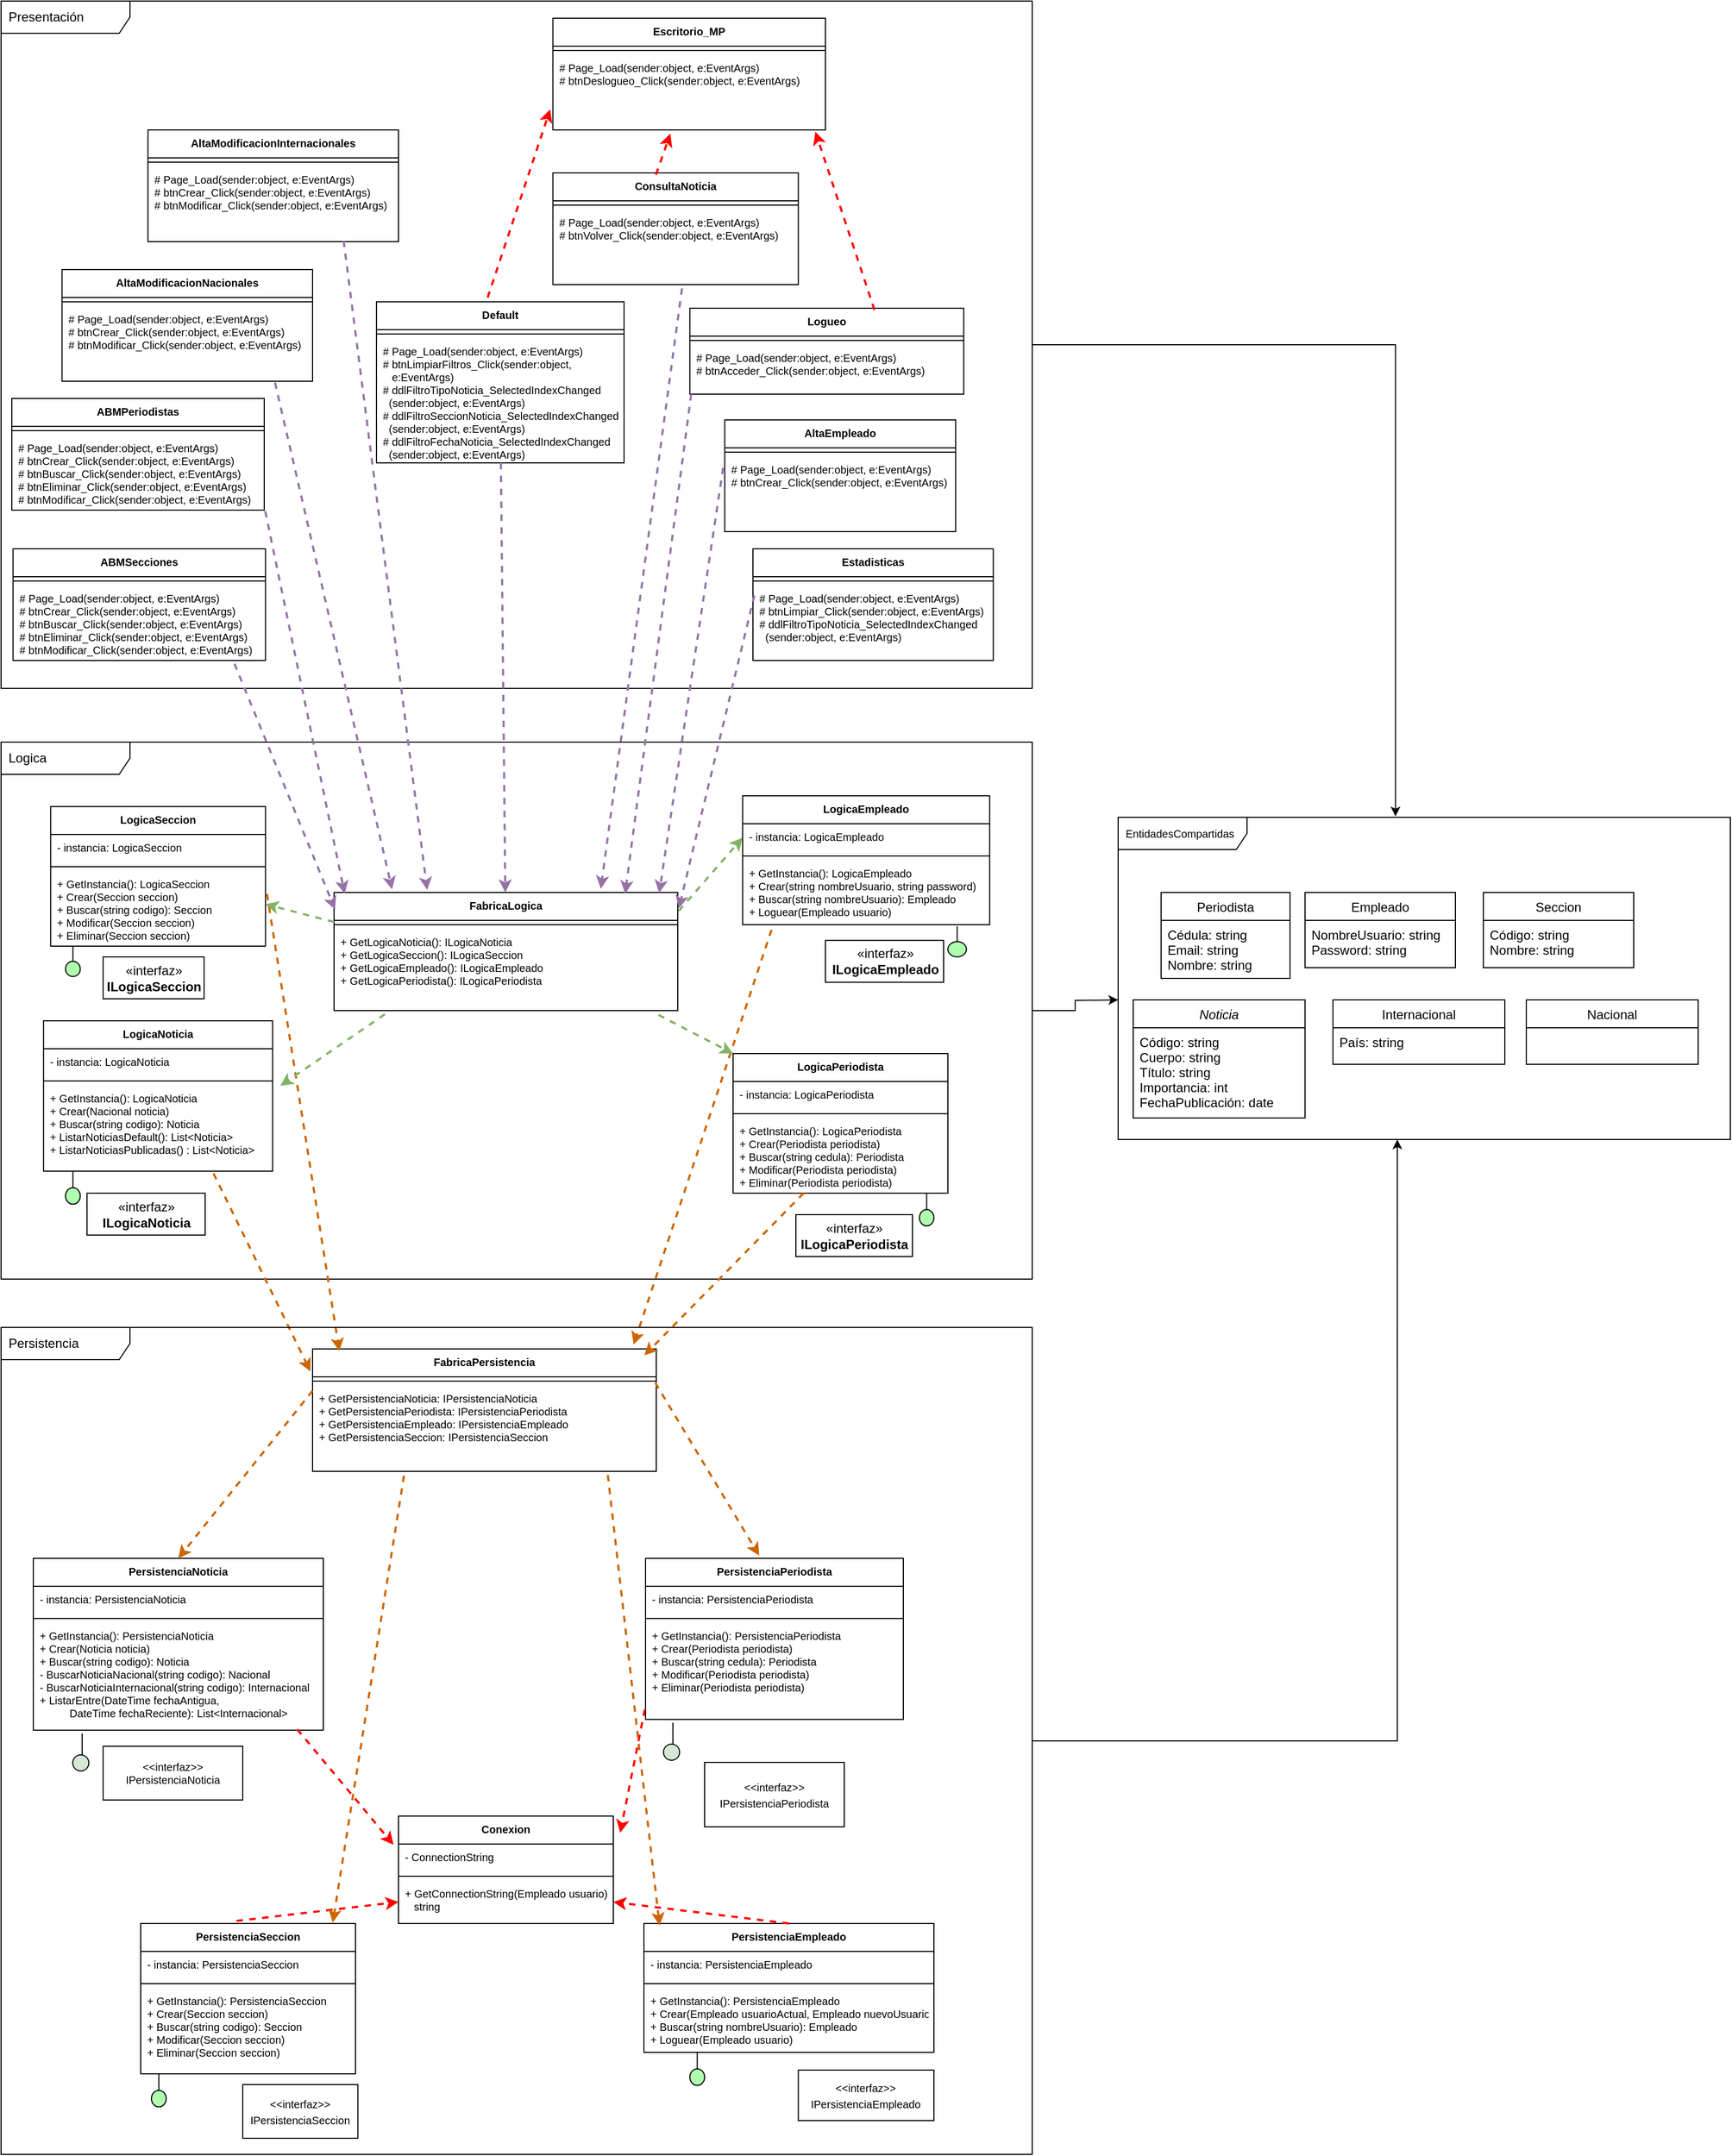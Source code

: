 <mxfile version="14.5.1" type="device"><diagram id="K7mI_TUs361GPIukrz35" name="Page-1"><mxGraphModel dx="1919" dy="494" grid="1" gridSize="10" guides="1" tooltips="1" connect="1" arrows="1" fold="1" page="1" pageScale="1" pageWidth="827" pageHeight="1169" math="0" shadow="0"><root><mxCell id="0"/><mxCell id="1" parent="0"/><mxCell id="w0L_u69POQapuWJBqFL--3" style="edgeStyle=orthogonalEdgeStyle;rounded=0;orthogonalLoop=1;jettySize=auto;html=1;" parent="1" source="kTlZUE1wzJkDcVxwrDvp-3" edge="1"><mxGeometry relative="1" as="geometry"><mxPoint x="900" y="1090" as="targetPoint"/></mxGeometry></mxCell><mxCell id="kTlZUE1wzJkDcVxwrDvp-3" value="Logica" style="shape=umlFrame;whiteSpace=wrap;html=1;width=120;height=30;boundedLbl=1;verticalAlign=middle;align=left;spacingLeft=5;" parent="1" vertex="1"><mxGeometry x="-140" y="850" width="960" height="500" as="geometry"/></mxCell><mxCell id="w0L_u69POQapuWJBqFL--2" style="edgeStyle=orthogonalEdgeStyle;rounded=0;orthogonalLoop=1;jettySize=auto;html=1;entryX=0.456;entryY=1;entryDx=0;entryDy=0;entryPerimeter=0;" parent="1" source="K3omk88e8u_xkcoAHGjP-65" target="XmUjcPNr-DNiVsRbJHp--30" edge="1"><mxGeometry relative="1" as="geometry"/></mxCell><mxCell id="oXPMwSCTQnQC8WfsO99D-115" value="" style="group;rotation=90;fontSize=10;" parent="1" vertex="1" connectable="0"><mxGeometry x="-80" y="1780" width="35" height="20" as="geometry"/></mxCell><mxCell id="oXPMwSCTQnQC8WfsO99D-116" value="" style="ellipse;whiteSpace=wrap;html=1;aspect=fixed;fillColor=#D5E8D4;rotation=90;fontSize=10;" parent="oXPMwSCTQnQC8WfsO99D-115" vertex="1"><mxGeometry x="6.708" y="13" width="15" height="15" as="geometry"/></mxCell><mxCell id="oXPMwSCTQnQC8WfsO99D-117" value="" style="endArrow=none;html=1;fontSize=10;" parent="oXPMwSCTQnQC8WfsO99D-115" edge="1"><mxGeometry width="50" height="50" relative="1" as="geometry"><mxPoint x="15.458" y="-7" as="sourcePoint"/><mxPoint x="15.458" y="13" as="targetPoint"/></mxGeometry></mxCell><mxCell id="XmUjcPNr-DNiVsRbJHp--66" value="Conexion" style="swimlane;fontStyle=1;align=center;verticalAlign=top;childLayout=stackLayout;horizontal=1;startSize=26;horizontalStack=0;resizeParent=1;resizeParentMax=0;resizeLast=0;collapsible=1;marginBottom=0;fontSize=10;" parent="1" vertex="1"><mxGeometry x="230" y="1850" width="200" height="100" as="geometry"/></mxCell><mxCell id="XmUjcPNr-DNiVsRbJHp--67" value="- ConnectionString" style="text;strokeColor=none;fillColor=none;align=left;verticalAlign=top;spacingLeft=4;spacingRight=4;overflow=hidden;rotatable=0;points=[[0,0.5],[1,0.5]];portConstraint=eastwest;fontSize=10;" parent="XmUjcPNr-DNiVsRbJHp--66" vertex="1"><mxGeometry y="26" width="200" height="26" as="geometry"/></mxCell><mxCell id="XmUjcPNr-DNiVsRbJHp--68" value="" style="line;strokeWidth=1;fillColor=none;align=left;verticalAlign=middle;spacingTop=-1;spacingLeft=3;spacingRight=3;rotatable=0;labelPosition=right;points=[];portConstraint=eastwest;fontSize=10;" parent="XmUjcPNr-DNiVsRbJHp--66" vertex="1"><mxGeometry y="52" width="200" height="8" as="geometry"/></mxCell><mxCell id="XmUjcPNr-DNiVsRbJHp--69" value="+ GetConnectionString(Empleado usuario):&#10;   string" style="text;strokeColor=none;fillColor=none;align=left;verticalAlign=top;spacingLeft=4;spacingRight=4;overflow=hidden;rotatable=0;points=[[0,0.5],[1,0.5]];portConstraint=eastwest;fontSize=10;" parent="XmUjcPNr-DNiVsRbJHp--66" vertex="1"><mxGeometry y="60" width="200" height="40" as="geometry"/></mxCell><mxCell id="oXPMwSCTQnQC8WfsO99D-99" value="FabricaPersistencia" style="swimlane;fontStyle=1;align=center;verticalAlign=top;childLayout=stackLayout;horizontal=1;startSize=26;horizontalStack=0;resizeParent=1;resizeParentMax=0;resizeLast=0;collapsible=1;marginBottom=0;fontSize=10;" parent="1" vertex="1"><mxGeometry x="150" y="1415" width="320" height="114" as="geometry"/></mxCell><mxCell id="oXPMwSCTQnQC8WfsO99D-101" value="" style="line;strokeWidth=1;fillColor=none;align=left;verticalAlign=middle;spacingTop=-1;spacingLeft=3;spacingRight=3;rotatable=0;labelPosition=right;points=[];portConstraint=eastwest;fontSize=10;" parent="oXPMwSCTQnQC8WfsO99D-99" vertex="1"><mxGeometry y="26" width="320" height="8" as="geometry"/></mxCell><mxCell id="oXPMwSCTQnQC8WfsO99D-102" value="+ GetPersistenciaNoticia: IPersistenciaNoticia&#10;+ GetPersistenciaPeriodista: IPersistenciaPeriodista&#10;+ GetPersistenciaEmpleado: IPersistenciaEmpleado&#10;+ GetPersistenciaSeccion: IPersistenciaSeccion" style="text;strokeColor=none;fillColor=none;align=left;verticalAlign=top;spacingLeft=4;spacingRight=4;overflow=hidden;rotatable=0;points=[[0,0.5],[1,0.5]];portConstraint=eastwest;fontStyle=0;fontSize=10;" parent="oXPMwSCTQnQC8WfsO99D-99" vertex="1"><mxGeometry y="34" width="320" height="80" as="geometry"/></mxCell><mxCell id="oXPMwSCTQnQC8WfsO99D-107" value="&lt;font style=&quot;font-size: 10px&quot;&gt;&amp;lt;&amp;lt;interfaz&amp;gt;&amp;gt;&lt;br style=&quot;font-size: 10px&quot;&gt;IPersistenciaNoticia&lt;/font&gt;" style="rounded=0;whiteSpace=wrap;html=1;fontSize=10;" parent="1" vertex="1"><mxGeometry x="-45" y="1785" width="130" height="50" as="geometry"/></mxCell><mxCell id="oXPMwSCTQnQC8WfsO99D-103" value="PersistenciaNoticia" style="swimlane;fontStyle=1;align=center;verticalAlign=top;childLayout=stackLayout;horizontal=1;startSize=26;horizontalStack=0;resizeParent=1;resizeParentMax=0;resizeLast=0;collapsible=1;marginBottom=0;fillColor=#FFFFFF;fontSize=10;" parent="1" vertex="1"><mxGeometry x="-110" y="1610" width="270" height="160" as="geometry"/></mxCell><mxCell id="oXPMwSCTQnQC8WfsO99D-104" value="- instancia: PersistenciaNoticia" style="text;strokeColor=none;fillColor=none;align=left;verticalAlign=top;spacingLeft=4;spacingRight=4;overflow=hidden;rotatable=0;points=[[0,0.5],[1,0.5]];portConstraint=eastwest;fontSize=10;" parent="oXPMwSCTQnQC8WfsO99D-103" vertex="1"><mxGeometry y="26" width="270" height="26" as="geometry"/></mxCell><mxCell id="oXPMwSCTQnQC8WfsO99D-105" value="" style="line;strokeWidth=1;fillColor=none;align=left;verticalAlign=middle;spacingTop=-1;spacingLeft=3;spacingRight=3;rotatable=0;labelPosition=right;points=[];portConstraint=eastwest;fontSize=10;" parent="oXPMwSCTQnQC8WfsO99D-103" vertex="1"><mxGeometry y="52" width="270" height="8" as="geometry"/></mxCell><mxCell id="oXPMwSCTQnQC8WfsO99D-106" value="+ GetInstancia(): PersistenciaNoticia&#10;+ Crear(Noticia noticia)&#10;+ Buscar(string codigo): Noticia&#10;- BuscarNoticiaNacional(string codigo): Nacional&#10;- BuscarNoticiaInternacional(string codigo): Internacional&#10;+ ListarEntre(DateTime fechaAntigua,&#10;          DateTime fechaReciente): List&lt;Internacional&gt;" style="text;strokeColor=none;fillColor=none;align=left;verticalAlign=top;spacingLeft=4;spacingRight=4;overflow=hidden;rotatable=0;points=[[0,0.5],[1,0.5]];portConstraint=eastwest;fontSize=10;" parent="oXPMwSCTQnQC8WfsO99D-103" vertex="1"><mxGeometry y="60" width="270" height="100" as="geometry"/></mxCell><mxCell id="oXPMwSCTQnQC8WfsO99D-153" value="PersistenciaSeccion" style="swimlane;fontStyle=1;align=center;verticalAlign=top;childLayout=stackLayout;horizontal=1;startSize=26;horizontalStack=0;resizeParent=1;resizeParentMax=0;resizeLast=0;collapsible=1;marginBottom=0;fontSize=10;" parent="1" vertex="1"><mxGeometry x="-10" y="1950" width="200" height="140" as="geometry"/></mxCell><mxCell id="oXPMwSCTQnQC8WfsO99D-154" value="- instancia: PersistenciaSeccion" style="text;strokeColor=none;fillColor=none;align=left;verticalAlign=top;spacingLeft=4;spacingRight=4;overflow=hidden;rotatable=0;points=[[0,0.5],[1,0.5]];portConstraint=eastwest;fontSize=10;" parent="oXPMwSCTQnQC8WfsO99D-153" vertex="1"><mxGeometry y="26" width="200" height="26" as="geometry"/></mxCell><mxCell id="oXPMwSCTQnQC8WfsO99D-155" value="" style="line;strokeWidth=1;fillColor=none;align=left;verticalAlign=middle;spacingTop=-1;spacingLeft=3;spacingRight=3;rotatable=0;labelPosition=right;points=[];portConstraint=eastwest;fontSize=10;" parent="oXPMwSCTQnQC8WfsO99D-153" vertex="1"><mxGeometry y="52" width="200" height="8" as="geometry"/></mxCell><mxCell id="oXPMwSCTQnQC8WfsO99D-156" value="+ GetInstancia(): PersistenciaSeccion&#10;+ Crear(Seccion seccion)&#10;+ Buscar(string codigo): Seccion&#10;+ Modificar(Seccion seccion)&#10;+ Eliminar(Seccion seccion)" style="text;strokeColor=none;fillColor=none;align=left;verticalAlign=top;spacingLeft=4;spacingRight=4;overflow=hidden;rotatable=0;points=[[0,0.5],[1,0.5]];portConstraint=eastwest;fontSize=10;" parent="oXPMwSCTQnQC8WfsO99D-153" vertex="1"><mxGeometry y="60" width="200" height="80" as="geometry"/></mxCell><mxCell id="oXPMwSCTQnQC8WfsO99D-157" value="&lt;font style=&quot;font-size: 10px&quot;&gt;&amp;lt;&amp;lt;interfaz&amp;gt;&amp;gt;&lt;br&gt;IPersistenciaSeccion&lt;/font&gt;" style="rounded=0;whiteSpace=wrap;html=1;" parent="1" vertex="1"><mxGeometry x="85" y="2100" width="107.19" height="50" as="geometry"/></mxCell><mxCell id="oXPMwSCTQnQC8WfsO99D-59" value="PersistenciaPeriodista" style="swimlane;fontStyle=1;align=center;verticalAlign=top;childLayout=stackLayout;horizontal=1;startSize=26;horizontalStack=0;resizeParent=1;resizeParentMax=0;resizeLast=0;collapsible=1;marginBottom=0;fontSize=10;" parent="1" vertex="1"><mxGeometry x="460" y="1610" width="240" height="150" as="geometry"/></mxCell><mxCell id="oXPMwSCTQnQC8WfsO99D-60" value="- instancia: PersistenciaPeriodista" style="text;strokeColor=none;fillColor=none;align=left;verticalAlign=top;spacingLeft=4;spacingRight=4;overflow=hidden;rotatable=0;points=[[0,0.5],[1,0.5]];portConstraint=eastwest;fontSize=10;" parent="oXPMwSCTQnQC8WfsO99D-59" vertex="1"><mxGeometry y="26" width="240" height="26" as="geometry"/></mxCell><mxCell id="oXPMwSCTQnQC8WfsO99D-61" value="" style="line;strokeWidth=1;fillColor=none;align=left;verticalAlign=middle;spacingTop=-1;spacingLeft=3;spacingRight=3;rotatable=0;labelPosition=right;points=[];portConstraint=eastwest;fontSize=10;" parent="oXPMwSCTQnQC8WfsO99D-59" vertex="1"><mxGeometry y="52" width="240" height="8" as="geometry"/></mxCell><mxCell id="oXPMwSCTQnQC8WfsO99D-62" value="+ GetInstancia(): PersistenciaPeriodista&#10;+ Crear(Periodista periodista)&#10;+ Buscar(string cedula): Periodista&#10;+ Modificar(Periodista periodista)&#10;+ Eliminar(Periodista periodista)" style="text;strokeColor=none;fillColor=none;align=left;verticalAlign=top;spacingLeft=4;spacingRight=4;overflow=hidden;rotatable=0;points=[[0,0.5],[1,0.5]];portConstraint=eastwest;fontSize=10;" parent="oXPMwSCTQnQC8WfsO99D-59" vertex="1"><mxGeometry y="60" width="240" height="90" as="geometry"/></mxCell><mxCell id="oXPMwSCTQnQC8WfsO99D-122" value="&lt;font style=&quot;font-size: 10px&quot;&gt;&amp;lt;&amp;lt;interfaz&amp;gt;&amp;gt;&lt;br&gt;IPersistenciaPeriodista&lt;/font&gt;" style="rounded=0;whiteSpace=wrap;html=1;" parent="1" vertex="1"><mxGeometry x="515" y="1800" width="130" height="60" as="geometry"/></mxCell><mxCell id="oXPMwSCTQnQC8WfsO99D-144" value="PersistenciaEmpleado" style="swimlane;fontStyle=1;align=center;verticalAlign=top;childLayout=stackLayout;horizontal=1;startSize=26;horizontalStack=0;resizeParent=1;resizeParentMax=0;resizeLast=0;collapsible=1;marginBottom=0;fontSize=10;" parent="1" vertex="1"><mxGeometry x="458.5" y="1950" width="270" height="120" as="geometry"/></mxCell><mxCell id="oXPMwSCTQnQC8WfsO99D-145" value="- instancia: PersistenciaEmpleado" style="text;strokeColor=none;fillColor=none;align=left;verticalAlign=top;spacingLeft=4;spacingRight=4;overflow=hidden;rotatable=0;points=[[0,0.5],[1,0.5]];portConstraint=eastwest;fontSize=10;" parent="oXPMwSCTQnQC8WfsO99D-144" vertex="1"><mxGeometry y="26" width="270" height="26" as="geometry"/></mxCell><mxCell id="oXPMwSCTQnQC8WfsO99D-146" value="" style="line;strokeWidth=1;fillColor=none;align=left;verticalAlign=middle;spacingTop=-1;spacingLeft=3;spacingRight=3;rotatable=0;labelPosition=right;points=[];portConstraint=eastwest;fontSize=10;" parent="oXPMwSCTQnQC8WfsO99D-144" vertex="1"><mxGeometry y="52" width="270" height="8" as="geometry"/></mxCell><mxCell id="oXPMwSCTQnQC8WfsO99D-147" value="+ GetInstancia(): PersistenciaEmpleado&#10;+ Crear(Empleado usuarioActual, Empleado nuevoUsuario)&#10;+ Buscar(string nombreUsuario): Empleado&#10;+ Loguear(Empleado usuario)" style="text;strokeColor=none;fillColor=none;align=left;verticalAlign=top;spacingLeft=4;spacingRight=4;overflow=hidden;rotatable=0;points=[[0,0.5],[1,0.5]];portConstraint=eastwest;fontSize=10;" parent="oXPMwSCTQnQC8WfsO99D-144" vertex="1"><mxGeometry y="60" width="270" height="60" as="geometry"/></mxCell><mxCell id="oXPMwSCTQnQC8WfsO99D-148" value="&lt;font style=&quot;font-size: 10px&quot;&gt;&amp;lt;&amp;lt;interfaz&amp;gt;&amp;gt;&lt;br&gt;IPersistenciaEmpleado&lt;/font&gt;" style="rounded=0;whiteSpace=wrap;html=1;" parent="1" vertex="1"><mxGeometry x="602.25" y="2086.5" width="126.25" height="47" as="geometry"/></mxCell><mxCell id="K3omk88e8u_xkcoAHGjP-39" value="" style="group;rotation=90;fontSize=10;" parent="1" vertex="1" connectable="0"><mxGeometry x="470" y="1770" width="35" height="20" as="geometry"/></mxCell><mxCell id="K3omk88e8u_xkcoAHGjP-40" value="" style="ellipse;whiteSpace=wrap;html=1;aspect=fixed;fillColor=#D5E8D4;rotation=90;fontSize=10;" parent="K3omk88e8u_xkcoAHGjP-39" vertex="1"><mxGeometry x="6.708" y="13" width="15" height="15" as="geometry"/></mxCell><mxCell id="K3omk88e8u_xkcoAHGjP-41" value="" style="endArrow=none;html=1;fontSize=10;" parent="K3omk88e8u_xkcoAHGjP-39" edge="1"><mxGeometry width="50" height="50" relative="1" as="geometry"><mxPoint x="15.458" y="-7" as="sourcePoint"/><mxPoint x="15.458" y="13" as="targetPoint"/></mxGeometry></mxCell><mxCell id="K3omk88e8u_xkcoAHGjP-55" style="rounded=0;orthogonalLoop=1;jettySize=auto;html=1;jumpStyle=none;dashed=1;strokeColor=#FF0000;strokeWidth=2;entryX=1;entryY=0.5;entryDx=0;entryDy=0;exitX=0.5;exitY=0;exitDx=0;exitDy=0;" parent="1" source="oXPMwSCTQnQC8WfsO99D-144" target="XmUjcPNr-DNiVsRbJHp--69" edge="1"><mxGeometry x="-150" y="1370" as="geometry"><mxPoint x="253.0" y="1963.468" as="targetPoint"/><mxPoint x="169.2" y="2016.62" as="sourcePoint"/></mxGeometry></mxCell><mxCell id="K3omk88e8u_xkcoAHGjP-59" style="rounded=0;orthogonalLoop=1;jettySize=auto;html=1;jumpStyle=none;dashed=1;strokeWidth=2;entryX=0.5;entryY=0;entryDx=0;entryDy=0;strokeColor=#CC6600;exitX=0;exitY=0.5;exitDx=0;exitDy=0;" parent="1" target="oXPMwSCTQnQC8WfsO99D-103" edge="1"><mxGeometry x="-150" y="1370" as="geometry"><mxPoint x="120.0" y="1610" as="targetPoint"/><mxPoint x="150" y="1454" as="sourcePoint"/></mxGeometry></mxCell><mxCell id="K3omk88e8u_xkcoAHGjP-60" style="rounded=0;orthogonalLoop=1;jettySize=auto;html=1;jumpStyle=none;dashed=1;strokeWidth=2;entryX=0.441;entryY=-0.017;entryDx=0;entryDy=0;entryPerimeter=0;strokeColor=#CC6600;exitX=0.997;exitY=-0.031;exitDx=0;exitDy=0;exitPerimeter=0;" parent="1" source="oXPMwSCTQnQC8WfsO99D-102" target="oXPMwSCTQnQC8WfsO99D-59" edge="1"><mxGeometry x="-150" y="1370" as="geometry"><mxPoint x="130" y="1620" as="targetPoint"/><mxPoint x="213.8" y="1566.848" as="sourcePoint"/></mxGeometry></mxCell><mxCell id="K3omk88e8u_xkcoAHGjP-53" style="rounded=0;orthogonalLoop=1;jettySize=auto;html=1;jumpStyle=none;dashed=1;strokeColor=#FF0000;strokeWidth=2;entryX=0;entryY=0.5;entryDx=0;entryDy=0;exitX=0.446;exitY=-0.017;exitDx=0;exitDy=0;exitPerimeter=0;" parent="1" source="oXPMwSCTQnQC8WfsO99D-153" target="XmUjcPNr-DNiVsRbJHp--69" edge="1"><mxGeometry x="-150" y="1370" as="geometry"><mxPoint x="230" y="1940" as="targetPoint"/><mxPoint x="149" y="1990" as="sourcePoint"/></mxGeometry></mxCell><mxCell id="K3omk88e8u_xkcoAHGjP-62" style="rounded=0;orthogonalLoop=1;jettySize=auto;html=1;jumpStyle=none;dashed=1;strokeWidth=2;entryX=0.894;entryY=-0.006;entryDx=0;entryDy=0;strokeColor=#CC6600;exitX=0.266;exitY=1.05;exitDx=0;exitDy=0;exitPerimeter=0;entryPerimeter=0;" parent="1" source="oXPMwSCTQnQC8WfsO99D-102" target="oXPMwSCTQnQC8WfsO99D-153" edge="1"><mxGeometry x="-150" y="1370" as="geometry"><mxPoint x="60" y="1630" as="targetPoint"/><mxPoint x="170" y="1474" as="sourcePoint"/></mxGeometry></mxCell><mxCell id="K3omk88e8u_xkcoAHGjP-63" style="rounded=0;orthogonalLoop=1;jettySize=auto;html=1;jumpStyle=none;dashed=1;strokeWidth=2;entryX=0.054;entryY=0.017;entryDx=0;entryDy=0;strokeColor=#CC6600;exitX=0.859;exitY=1.042;exitDx=0;exitDy=0;exitPerimeter=0;entryPerimeter=0;" parent="1" source="oXPMwSCTQnQC8WfsO99D-102" target="oXPMwSCTQnQC8WfsO99D-144" edge="1"><mxGeometry x="-150" y="1370" as="geometry"><mxPoint x="70" y="1640" as="targetPoint"/><mxPoint x="180" y="1484" as="sourcePoint"/></mxGeometry></mxCell><mxCell id="K3omk88e8u_xkcoAHGjP-57" style="rounded=0;orthogonalLoop=1;jettySize=auto;html=1;jumpStyle=none;dashed=1;strokeColor=#FF0000;strokeWidth=2;entryX=-0.023;entryY=0.026;entryDx=0;entryDy=0;entryPerimeter=0;exitX=0.91;exitY=0.992;exitDx=0;exitDy=0;exitPerimeter=0;" parent="1" source="oXPMwSCTQnQC8WfsO99D-106" target="XmUjcPNr-DNiVsRbJHp--67" edge="1"><mxGeometry x="-150" y="1370" as="geometry"><mxPoint x="230" y="1900" as="targetPoint"/><mxPoint x="189.2" y="2036.62" as="sourcePoint"/></mxGeometry></mxCell><mxCell id="K3omk88e8u_xkcoAHGjP-56" style="rounded=0;orthogonalLoop=1;jettySize=auto;html=1;jumpStyle=none;dashed=1;strokeColor=#FF0000;strokeWidth=2;entryX=1.032;entryY=0.155;entryDx=0;entryDy=0;entryPerimeter=0;exitX=-0.003;exitY=0.898;exitDx=0;exitDy=0;exitPerimeter=0;" parent="1" source="oXPMwSCTQnQC8WfsO99D-62" target="XmUjcPNr-DNiVsRbJHp--66" edge="1"><mxGeometry x="-150" y="1370" as="geometry"><mxPoint x="263.0" y="1973.468" as="targetPoint"/><mxPoint x="179.2" y="2026.62" as="sourcePoint"/></mxGeometry></mxCell><mxCell id="w0L_u69POQapuWJBqFL--5" style="edgeStyle=orthogonalEdgeStyle;rounded=0;orthogonalLoop=1;jettySize=auto;html=1;entryX=0.453;entryY=-0.003;entryDx=0;entryDy=0;entryPerimeter=0;" parent="1" source="kTlZUE1wzJkDcVxwrDvp-86" target="XmUjcPNr-DNiVsRbJHp--30" edge="1"><mxGeometry relative="1" as="geometry"/></mxCell><mxCell id="kTlZUE1wzJkDcVxwrDvp-86" value="Presentación" style="shape=umlFrame;whiteSpace=wrap;html=1;width=120;height=30;boundedLbl=1;verticalAlign=middle;align=left;spacingLeft=5;" parent="1" vertex="1"><mxGeometry x="-140" y="160" width="960" height="640" as="geometry"/></mxCell><mxCell id="wK0YhaoznjxTdHLwQyAH-1" value="FabricaLogica" style="swimlane;fontStyle=1;align=center;verticalAlign=top;childLayout=stackLayout;horizontal=1;startSize=26;horizontalStack=0;resizeParent=1;resizeParentMax=0;resizeLast=0;collapsible=1;marginBottom=0;fontSize=10;" parent="1" vertex="1"><mxGeometry x="170" y="990" width="320" height="110" as="geometry"/></mxCell><mxCell id="wK0YhaoznjxTdHLwQyAH-3" value="" style="line;strokeWidth=1;fillColor=none;align=left;verticalAlign=middle;spacingTop=-1;spacingLeft=3;spacingRight=3;rotatable=0;labelPosition=right;points=[];portConstraint=eastwest;fontSize=10;" parent="wK0YhaoznjxTdHLwQyAH-1" vertex="1"><mxGeometry y="26" width="320" height="8" as="geometry"/></mxCell><mxCell id="wK0YhaoznjxTdHLwQyAH-4" value="+ GetLogicaNoticia(): ILogicaNoticia&#10;+ GetLogicaSeccion(): ILogicaSeccion&#10;+ GetLogicaEmpleado(): ILogicaEmpleado&#10;+ GetLogicaPeriodista(): ILogicaPeriodista&#10;" style="text;strokeColor=none;fillColor=none;align=left;verticalAlign=top;spacingLeft=4;spacingRight=4;overflow=hidden;rotatable=0;points=[[0,0.5],[1,0.5]];portConstraint=eastwest;fontStyle=0;fontSize=10;" parent="wK0YhaoznjxTdHLwQyAH-1" vertex="1"><mxGeometry y="34" width="320" height="76" as="geometry"/></mxCell><mxCell id="wK0YhaoznjxTdHLwQyAH-5" value="" style="html=1;outlineConnect=0;whiteSpace=wrap;fillColor=#AFFFAF;shape=mxgraph.archimate3.interface;rotation=0;direction=south;" parent="1" vertex="1"><mxGeometry x="-80" y="1040" width="13.75" height="28.25" as="geometry"/></mxCell><mxCell id="wK0YhaoznjxTdHLwQyAH-7" value="" style="html=1;outlineConnect=0;whiteSpace=wrap;fillColor=#AFFFAF;shape=mxgraph.archimate3.interface;rotation=-180;direction=north;" parent="1" vertex="1"><mxGeometry x="741.5" y="1021.62" width="17.25" height="28.38" as="geometry"/></mxCell><mxCell id="wK0YhaoznjxTdHLwQyAH-8" value="«interfaz»&lt;br&gt;&lt;b&gt;ILogicaEmpleado&lt;/b&gt;" style="html=1;" parent="1" vertex="1"><mxGeometry x="627.5" y="1034.63" width="110" height="39" as="geometry"/></mxCell><mxCell id="wK0YhaoznjxTdHLwQyAH-9" value="" style="html=1;outlineConnect=0;whiteSpace=wrap;fillColor=#AFFFAF;shape=mxgraph.archimate3.interface;rotation=0;direction=south;" parent="1" vertex="1"><mxGeometry x="-80" y="1249.5" width="13.75" height="30.75" as="geometry"/></mxCell><mxCell id="wK0YhaoznjxTdHLwQyAH-10" value="«interfaz»&lt;br&gt;&lt;b&gt;ILogicaNoticia&lt;/b&gt;" style="html=1;" parent="1" vertex="1"><mxGeometry x="-60" y="1270" width="110" height="39" as="geometry"/></mxCell><mxCell id="wK0YhaoznjxTdHLwQyAH-11" value="" style="html=1;outlineConnect=0;whiteSpace=wrap;fillColor=#AFFFAF;shape=mxgraph.archimate3.interface;rotation=-180;direction=north;" parent="1" vertex="1"><mxGeometry x="715" y="1270" width="13.5" height="30.5" as="geometry"/></mxCell><mxCell id="wK0YhaoznjxTdHLwQyAH-12" value="«interfaz»&lt;br&gt;&lt;b&gt;ILogicaPeriodista&lt;/b&gt;" style="html=1;" parent="1" vertex="1"><mxGeometry x="600" y="1290" width="108.5" height="39" as="geometry"/></mxCell><mxCell id="wK0YhaoznjxTdHLwQyAH-13" style="rounded=0;orthogonalLoop=1;jettySize=auto;html=1;jumpStyle=none;dashed=1;strokeWidth=2;entryX=-0.006;entryY=0.184;entryDx=0;entryDy=0;strokeColor=#CC6600;exitX=0.742;exitY=1.027;exitDx=0;exitDy=0;exitPerimeter=0;entryPerimeter=0;" parent="1" source="wK0YhaoznjxTdHLwQyAH-25" target="oXPMwSCTQnQC8WfsO99D-99" edge="1"><mxGeometry x="-140" y="1380" as="geometry"><mxPoint x="50" y="1620" as="targetPoint"/><mxPoint x="64.96" y="1326.97" as="sourcePoint"/></mxGeometry></mxCell><mxCell id="wK0YhaoznjxTdHLwQyAH-15" style="rounded=0;orthogonalLoop=1;jettySize=auto;html=1;jumpStyle=none;dashed=1;strokeWidth=2;entryX=0.078;entryY=0.018;entryDx=0;entryDy=0;strokeColor=#CC6600;entryPerimeter=0;exitX=1.007;exitY=0.306;exitDx=0;exitDy=0;exitPerimeter=0;" parent="1" source="wK0YhaoznjxTdHLwQyAH-29" target="oXPMwSCTQnQC8WfsO99D-99" edge="1"><mxGeometry x="-120" y="1400" as="geometry"><mxPoint x="168.08" y="1455.976" as="targetPoint"/><mxPoint x="83" y="1145.04" as="sourcePoint"/></mxGeometry></mxCell><mxCell id="wK0YhaoznjxTdHLwQyAH-16" style="rounded=0;orthogonalLoop=1;jettySize=auto;html=1;jumpStyle=none;dashed=1;strokeWidth=2;entryX=0.934;entryY=-0.035;entryDx=0;entryDy=0;strokeColor=#CC6600;exitX=0.117;exitY=1.08;exitDx=0;exitDy=0;exitPerimeter=0;entryPerimeter=0;" parent="1" source="wK0YhaoznjxTdHLwQyAH-34" target="oXPMwSCTQnQC8WfsO99D-99" edge="1"><mxGeometry x="-110" y="1410" as="geometry"><mxPoint x="184.96" y="1427.052" as="targetPoint"/><mxPoint x="481.9" y="1115" as="sourcePoint"/></mxGeometry></mxCell><mxCell id="wK0YhaoznjxTdHLwQyAH-18" style="rounded=0;orthogonalLoop=1;jettySize=auto;html=1;jumpStyle=none;dashed=1;strokeWidth=2;strokeColor=#82b366;exitX=0;exitY=0.25;exitDx=0;exitDy=0;fillColor=#d5e8d4;" parent="1" source="wK0YhaoznjxTdHLwQyAH-1" target="wK0YhaoznjxTdHLwQyAH-26" edge="1"><mxGeometry x="-130" y="1390" as="geometry"><mxPoint x="31.189" y="1030" as="targetPoint"/><mxPoint x="74.96" y="1336.97" as="sourcePoint"/></mxGeometry></mxCell><mxCell id="wK0YhaoznjxTdHLwQyAH-19" style="rounded=0;orthogonalLoop=1;jettySize=auto;html=1;jumpStyle=none;dashed=1;strokeWidth=2;strokeColor=#82b366;exitX=1.003;exitY=0.156;exitDx=0;exitDy=0;fillColor=#d5e8d4;exitPerimeter=0;entryX=0;entryY=0.5;entryDx=0;entryDy=0;" parent="1" source="wK0YhaoznjxTdHLwQyAH-1" target="wK0YhaoznjxTdHLwQyAH-32" edge="1"><mxGeometry x="-120" y="1400" as="geometry"><mxPoint x="564.949" y="1030" as="targetPoint"/><mxPoint x="155" y="882.5" as="sourcePoint"/></mxGeometry></mxCell><mxCell id="wK0YhaoznjxTdHLwQyAH-20" style="rounded=0;orthogonalLoop=1;jettySize=auto;html=1;jumpStyle=none;dashed=1;strokeWidth=2;strokeColor=#82b366;fillColor=#d5e8d4;startArrow=none;exitX=0.148;exitY=1.044;exitDx=0;exitDy=0;exitPerimeter=0;" parent="1" source="wK0YhaoznjxTdHLwQyAH-4" edge="1"><mxGeometry x="-110" y="1410" as="geometry"><mxPoint x="120" y="1170" as="targetPoint"/><mxPoint x="165" y="892.5" as="sourcePoint"/></mxGeometry></mxCell><mxCell id="wK0YhaoznjxTdHLwQyAH-21" style="rounded=0;orthogonalLoop=1;jettySize=auto;html=1;jumpStyle=none;dashed=1;strokeWidth=2;strokeColor=#82b366;exitX=0.944;exitY=1.053;exitDx=0;exitDy=0;fillColor=#d5e8d4;exitPerimeter=0;entryX=0;entryY=0;entryDx=0;entryDy=0;" parent="1" source="wK0YhaoznjxTdHLwQyAH-4" target="wK0YhaoznjxTdHLwQyAH-35" edge="1"><mxGeometry x="-100" y="1420" as="geometry"><mxPoint x="488" y="1169.484" as="targetPoint"/><mxPoint x="175" y="902.5" as="sourcePoint"/></mxGeometry></mxCell><mxCell id="wK0YhaoznjxTdHLwQyAH-22" value="LogicaNoticia" style="swimlane;fontStyle=1;align=center;verticalAlign=top;childLayout=stackLayout;horizontal=1;startSize=26;horizontalStack=0;resizeParent=1;resizeParentMax=0;resizeLast=0;collapsible=1;marginBottom=0;fillColor=#FFFFFF;fontSize=10;" parent="1" vertex="1"><mxGeometry x="-100.44" y="1109.5" width="213.25" height="140" as="geometry"/></mxCell><mxCell id="wK0YhaoznjxTdHLwQyAH-23" value="- instancia: LogicaNoticia" style="text;strokeColor=none;fillColor=none;align=left;verticalAlign=top;spacingLeft=4;spacingRight=4;overflow=hidden;rotatable=0;points=[[0,0.5],[1,0.5]];portConstraint=eastwest;fontSize=10;fontStyle=0" parent="wK0YhaoznjxTdHLwQyAH-22" vertex="1"><mxGeometry y="26" width="213.25" height="26" as="geometry"/></mxCell><mxCell id="wK0YhaoznjxTdHLwQyAH-24" value="" style="line;strokeWidth=1;fillColor=none;align=left;verticalAlign=middle;spacingTop=-1;spacingLeft=3;spacingRight=3;rotatable=0;labelPosition=right;points=[];portConstraint=eastwest;fontSize=10;" parent="wK0YhaoznjxTdHLwQyAH-22" vertex="1"><mxGeometry y="52" width="213.25" height="8" as="geometry"/></mxCell><mxCell id="wK0YhaoznjxTdHLwQyAH-25" value="+ GetInstancia(): LogicaNoticia&#10;+ Crear(Nacional noticia)&#10;+ Buscar(string codigo): Noticia&#10;+ ListarNoticiasDefault(): List&lt;Noticia&gt;&#10;+ ListarNoticiasPublicadas() : List&lt;Noticia&gt;" style="text;strokeColor=none;fillColor=none;align=left;verticalAlign=top;spacingLeft=4;spacingRight=4;overflow=hidden;rotatable=0;points=[[0,0.5],[1,0.5]];portConstraint=eastwest;fontSize=10;" parent="wK0YhaoznjxTdHLwQyAH-22" vertex="1"><mxGeometry y="60" width="213.25" height="80" as="geometry"/></mxCell><mxCell id="wK0YhaoznjxTdHLwQyAH-26" value="LogicaSeccion" style="swimlane;fontStyle=1;align=center;verticalAlign=top;childLayout=stackLayout;horizontal=1;startSize=26;horizontalStack=0;resizeParent=1;resizeParentMax=0;resizeLast=0;collapsible=1;marginBottom=0;fillColor=#FFFFFF;fontSize=10;" parent="1" vertex="1"><mxGeometry x="-93.82" y="910" width="200" height="130" as="geometry"/></mxCell><mxCell id="wK0YhaoznjxTdHLwQyAH-27" value="- instancia: LogicaSeccion" style="text;strokeColor=none;fillColor=none;align=left;verticalAlign=top;spacingLeft=4;spacingRight=4;overflow=hidden;rotatable=0;points=[[0,0.5],[1,0.5]];portConstraint=eastwest;fontSize=10;fontStyle=0" parent="wK0YhaoznjxTdHLwQyAH-26" vertex="1"><mxGeometry y="26" width="200" height="26" as="geometry"/></mxCell><mxCell id="wK0YhaoznjxTdHLwQyAH-28" value="" style="line;strokeWidth=1;fillColor=none;align=left;verticalAlign=middle;spacingTop=-1;spacingLeft=3;spacingRight=3;rotatable=0;labelPosition=right;points=[];portConstraint=eastwest;fontSize=10;" parent="wK0YhaoznjxTdHLwQyAH-26" vertex="1"><mxGeometry y="52" width="200" height="8" as="geometry"/></mxCell><mxCell id="wK0YhaoznjxTdHLwQyAH-29" value="+ GetInstancia(): LogicaSeccion&#10;+ Crear(Seccion seccion)&#10;+ Buscar(string codigo): Seccion&#10;+ Modificar(Seccion seccion)&#10;+ Eliminar(Seccion seccion)" style="text;strokeColor=none;fillColor=none;align=left;verticalAlign=top;spacingLeft=4;spacingRight=4;overflow=hidden;rotatable=0;points=[[0,0.5],[1,0.5]];portConstraint=eastwest;fontSize=10;" parent="wK0YhaoznjxTdHLwQyAH-26" vertex="1"><mxGeometry y="60" width="200" height="70" as="geometry"/></mxCell><mxCell id="wK0YhaoznjxTdHLwQyAH-6" value="«interfaz»&lt;br&gt;&lt;b&gt;ILogicaSeccion&lt;/b&gt;" style="html=1;" parent="1" vertex="1"><mxGeometry x="-45" y="1050" width="94" height="39" as="geometry"/></mxCell><mxCell id="wK0YhaoznjxTdHLwQyAH-31" value="LogicaEmpleado" style="swimlane;fontStyle=1;align=center;verticalAlign=top;childLayout=stackLayout;horizontal=1;startSize=26;horizontalStack=0;resizeParent=1;resizeParentMax=0;resizeLast=0;collapsible=1;marginBottom=0;fillColor=#FFFFFF;fontSize=10;" parent="1" vertex="1"><mxGeometry x="550.38" y="900" width="230" height="120" as="geometry"/></mxCell><mxCell id="wK0YhaoznjxTdHLwQyAH-32" value="- instancia: LogicaEmpleado" style="text;strokeColor=none;fillColor=none;align=left;verticalAlign=top;spacingLeft=4;spacingRight=4;overflow=hidden;rotatable=0;points=[[0,0.5],[1,0.5]];portConstraint=eastwest;fontSize=10;fontStyle=0" parent="wK0YhaoznjxTdHLwQyAH-31" vertex="1"><mxGeometry y="26" width="230" height="26" as="geometry"/></mxCell><mxCell id="wK0YhaoznjxTdHLwQyAH-33" value="" style="line;strokeWidth=1;fillColor=none;align=left;verticalAlign=middle;spacingTop=-1;spacingLeft=3;spacingRight=3;rotatable=0;labelPosition=right;points=[];portConstraint=eastwest;fontSize=10;" parent="wK0YhaoznjxTdHLwQyAH-31" vertex="1"><mxGeometry y="52" width="230" height="8" as="geometry"/></mxCell><mxCell id="wK0YhaoznjxTdHLwQyAH-34" value="+ GetInstancia(): LogicaEmpleado&#10;+ Crear(string nombreUsuario, string password)&#10;+ Buscar(string nombreUsuario): Empleado&#10;+ Loguear(Empleado usuario)" style="text;strokeColor=none;fillColor=none;align=left;verticalAlign=top;spacingLeft=4;spacingRight=4;overflow=hidden;rotatable=0;points=[[0,0.5],[1,0.5]];portConstraint=eastwest;fontSize=10;" parent="wK0YhaoznjxTdHLwQyAH-31" vertex="1"><mxGeometry y="60" width="230" height="60" as="geometry"/></mxCell><mxCell id="wK0YhaoznjxTdHLwQyAH-35" value="LogicaPeriodista" style="swimlane;fontStyle=1;align=center;verticalAlign=top;childLayout=stackLayout;horizontal=1;startSize=26;horizontalStack=0;resizeParent=1;resizeParentMax=0;resizeLast=0;collapsible=1;marginBottom=0;fillColor=#FFFFFF;fontSize=10;" parent="1" vertex="1"><mxGeometry x="541.5" y="1140" width="200" height="130" as="geometry"/></mxCell><mxCell id="wK0YhaoznjxTdHLwQyAH-36" value="- instancia: LogicaPeriodista" style="text;strokeColor=none;fillColor=none;align=left;verticalAlign=top;spacingLeft=4;spacingRight=4;overflow=hidden;rotatable=0;points=[[0,0.5],[1,0.5]];portConstraint=eastwest;fontSize=10;fontStyle=0" parent="wK0YhaoznjxTdHLwQyAH-35" vertex="1"><mxGeometry y="26" width="200" height="26" as="geometry"/></mxCell><mxCell id="wK0YhaoznjxTdHLwQyAH-37" value="" style="line;strokeWidth=1;fillColor=none;align=left;verticalAlign=middle;spacingTop=-1;spacingLeft=3;spacingRight=3;rotatable=0;labelPosition=right;points=[];portConstraint=eastwest;fontSize=10;" parent="wK0YhaoznjxTdHLwQyAH-35" vertex="1"><mxGeometry y="52" width="200" height="8" as="geometry"/></mxCell><mxCell id="wK0YhaoznjxTdHLwQyAH-38" value="+ GetInstancia(): LogicaPeriodista&#10;+ Crear(Periodista periodista)&#10;+ Buscar(string cedula): Periodista&#10;+ Modificar(Periodista periodista)&#10;+ Eliminar(Periodista periodista)" style="text;strokeColor=none;fillColor=none;align=left;verticalAlign=top;spacingLeft=4;spacingRight=4;overflow=hidden;rotatable=0;points=[[0,0.5],[1,0.5]];portConstraint=eastwest;fontSize=10;" parent="wK0YhaoznjxTdHLwQyAH-35" vertex="1"><mxGeometry y="60" width="200" height="70" as="geometry"/></mxCell><mxCell id="wK0YhaoznjxTdHLwQyAH-42" value="ConsultaNoticia" style="swimlane;fontStyle=1;align=center;verticalAlign=top;childLayout=stackLayout;horizontal=1;startSize=26;horizontalStack=0;resizeParent=1;resizeParentMax=0;resizeLast=0;collapsible=1;marginBottom=0;fillColor=#FFFFFF;fontSize=10;" parent="1" vertex="1"><mxGeometry x="373.75" y="320" width="228.5" height="104" as="geometry"/></mxCell><mxCell id="wK0YhaoznjxTdHLwQyAH-44" value="" style="line;strokeWidth=1;fillColor=none;align=left;verticalAlign=middle;spacingTop=-1;spacingLeft=3;spacingRight=3;rotatable=0;labelPosition=right;points=[];portConstraint=eastwest;fontSize=10;" parent="wK0YhaoznjxTdHLwQyAH-42" vertex="1"><mxGeometry y="26" width="228.5" height="8" as="geometry"/></mxCell><mxCell id="wK0YhaoznjxTdHLwQyAH-45" value="# Page_Load(sender:object, e:EventArgs)&#10;# btnVolver_Click(sender:object, e:EventArgs)&#10;" style="text;strokeColor=none;fillColor=none;align=left;verticalAlign=top;spacingLeft=4;spacingRight=4;overflow=hidden;rotatable=0;points=[[0,0.5],[1,0.5]];portConstraint=eastwest;fontSize=10;" parent="wK0YhaoznjxTdHLwQyAH-42" vertex="1"><mxGeometry y="34" width="228.5" height="70" as="geometry"/></mxCell><mxCell id="wK0YhaoznjxTdHLwQyAH-46" value="ABMSecciones" style="swimlane;fontStyle=1;align=center;verticalAlign=top;childLayout=stackLayout;horizontal=1;startSize=26;horizontalStack=0;resizeParent=1;resizeParentMax=0;resizeLast=0;collapsible=1;marginBottom=0;fillColor=#FFFFFF;fontSize=10;" parent="1" vertex="1"><mxGeometry x="-128.82" y="670" width="235" height="104" as="geometry"/></mxCell><mxCell id="wK0YhaoznjxTdHLwQyAH-47" value="" style="line;strokeWidth=1;fillColor=none;align=left;verticalAlign=middle;spacingTop=-1;spacingLeft=3;spacingRight=3;rotatable=0;labelPosition=right;points=[];portConstraint=eastwest;fontSize=10;" parent="wK0YhaoznjxTdHLwQyAH-46" vertex="1"><mxGeometry y="26" width="235" height="8" as="geometry"/></mxCell><mxCell id="wK0YhaoznjxTdHLwQyAH-48" value="# Page_Load(sender:object, e:EventArgs)&#10;# btnCrear_Click(sender:object, e:EventArgs)&#10;# btnBuscar_Click(sender:object, e:EventArgs)&#10;# btnEliminar_Click(sender:object, e:EventArgs)&#10;# btnModificar_Click(sender:object, e:EventArgs)" style="text;strokeColor=none;fillColor=none;align=left;verticalAlign=top;spacingLeft=4;spacingRight=4;overflow=hidden;rotatable=0;points=[[0,0.5],[1,0.5]];portConstraint=eastwest;fontSize=10;" parent="wK0YhaoznjxTdHLwQyAH-46" vertex="1"><mxGeometry y="34" width="235" height="70" as="geometry"/></mxCell><mxCell id="wK0YhaoznjxTdHLwQyAH-49" value="AltaModificacionNacionales" style="swimlane;fontStyle=1;align=center;verticalAlign=top;childLayout=stackLayout;horizontal=1;startSize=26;horizontalStack=0;resizeParent=1;resizeParentMax=0;resizeLast=0;collapsible=1;marginBottom=0;fillColor=#FFFFFF;fontSize=10;" parent="1" vertex="1"><mxGeometry x="-83.25" y="410" width="233.25" height="104" as="geometry"/></mxCell><mxCell id="wK0YhaoznjxTdHLwQyAH-50" value="" style="line;strokeWidth=1;fillColor=none;align=left;verticalAlign=middle;spacingTop=-1;spacingLeft=3;spacingRight=3;rotatable=0;labelPosition=right;points=[];portConstraint=eastwest;fontSize=10;" parent="wK0YhaoznjxTdHLwQyAH-49" vertex="1"><mxGeometry y="26" width="233.25" height="8" as="geometry"/></mxCell><mxCell id="wK0YhaoznjxTdHLwQyAH-51" value="# Page_Load(sender:object, e:EventArgs)&#10;# btnCrear_Click(sender:object, e:EventArgs)&#10;# btnModificar_Click(sender:object, e:EventArgs)&#10;" style="text;strokeColor=none;fillColor=none;align=left;verticalAlign=top;spacingLeft=4;spacingRight=4;overflow=hidden;rotatable=0;points=[[0,0.5],[1,0.5]];portConstraint=eastwest;fontSize=10;" parent="wK0YhaoznjxTdHLwQyAH-49" vertex="1"><mxGeometry y="34" width="233.25" height="70" as="geometry"/></mxCell><mxCell id="wK0YhaoznjxTdHLwQyAH-52" value="ABMPeriodistas" style="swimlane;fontStyle=1;align=center;verticalAlign=top;childLayout=stackLayout;horizontal=1;startSize=26;horizontalStack=0;resizeParent=1;resizeParentMax=0;resizeLast=0;collapsible=1;marginBottom=0;fillColor=#FFFFFF;fontSize=10;" parent="1" vertex="1"><mxGeometry x="-130" y="530" width="235" height="104" as="geometry"/></mxCell><mxCell id="wK0YhaoznjxTdHLwQyAH-53" value="" style="line;strokeWidth=1;fillColor=none;align=left;verticalAlign=middle;spacingTop=-1;spacingLeft=3;spacingRight=3;rotatable=0;labelPosition=right;points=[];portConstraint=eastwest;fontSize=10;" parent="wK0YhaoznjxTdHLwQyAH-52" vertex="1"><mxGeometry y="26" width="235" height="8" as="geometry"/></mxCell><mxCell id="wK0YhaoznjxTdHLwQyAH-54" value="# Page_Load(sender:object, e:EventArgs)&#10;# btnCrear_Click(sender:object, e:EventArgs)&#10;# btnBuscar_Click(sender:object, e:EventArgs)&#10;# btnEliminar_Click(sender:object, e:EventArgs)&#10;# btnModificar_Click(sender:object, e:EventArgs)" style="text;strokeColor=none;fillColor=none;align=left;verticalAlign=top;spacingLeft=4;spacingRight=4;overflow=hidden;rotatable=0;points=[[0,0.5],[1,0.5]];portConstraint=eastwest;fontSize=10;" parent="wK0YhaoznjxTdHLwQyAH-52" vertex="1"><mxGeometry y="34" width="235" height="70" as="geometry"/></mxCell><mxCell id="wK0YhaoznjxTdHLwQyAH-55" value="AltaModificacionInternacionales" style="swimlane;fontStyle=1;align=center;verticalAlign=top;childLayout=stackLayout;horizontal=1;startSize=26;horizontalStack=0;resizeParent=1;resizeParentMax=0;resizeLast=0;collapsible=1;marginBottom=0;fillColor=#FFFFFF;fontSize=10;" parent="1" vertex="1"><mxGeometry x="-3.25" y="280" width="233.25" height="104" as="geometry"/></mxCell><mxCell id="wK0YhaoznjxTdHLwQyAH-56" value="" style="line;strokeWidth=1;fillColor=none;align=left;verticalAlign=middle;spacingTop=-1;spacingLeft=3;spacingRight=3;rotatable=0;labelPosition=right;points=[];portConstraint=eastwest;fontSize=10;" parent="wK0YhaoznjxTdHLwQyAH-55" vertex="1"><mxGeometry y="26" width="233.25" height="8" as="geometry"/></mxCell><mxCell id="wK0YhaoznjxTdHLwQyAH-57" value="# Page_Load(sender:object, e:EventArgs)&#10;# btnCrear_Click(sender:object, e:EventArgs)&#10;# btnModificar_Click(sender:object, e:EventArgs)&#10;" style="text;strokeColor=none;fillColor=none;align=left;verticalAlign=top;spacingLeft=4;spacingRight=4;overflow=hidden;rotatable=0;points=[[0,0.5],[1,0.5]];portConstraint=eastwest;fontSize=10;" parent="wK0YhaoznjxTdHLwQyAH-55" vertex="1"><mxGeometry y="34" width="233.25" height="70" as="geometry"/></mxCell><mxCell id="wK0YhaoznjxTdHLwQyAH-58" value="Estadisticas" style="swimlane;fontStyle=1;align=center;verticalAlign=top;childLayout=stackLayout;horizontal=1;startSize=26;horizontalStack=0;resizeParent=1;resizeParentMax=0;resizeLast=0;collapsible=1;marginBottom=0;fillColor=#FFFFFF;fontSize=10;" parent="1" vertex="1"><mxGeometry x="560" y="670" width="223.75" height="104" as="geometry"/></mxCell><mxCell id="wK0YhaoznjxTdHLwQyAH-59" value="" style="line;strokeWidth=1;fillColor=none;align=left;verticalAlign=middle;spacingTop=-1;spacingLeft=3;spacingRight=3;rotatable=0;labelPosition=right;points=[];portConstraint=eastwest;fontSize=10;" parent="wK0YhaoznjxTdHLwQyAH-58" vertex="1"><mxGeometry y="26" width="223.75" height="8" as="geometry"/></mxCell><mxCell id="wK0YhaoznjxTdHLwQyAH-60" value="# Page_Load(sender:object, e:EventArgs)&#10;# btnLimpiar_Click(sender:object, e:EventArgs)&#10;# ddlFiltroTipoNoticia_SelectedIndexChanged&#10;  (sender:object, e:EventArgs)" style="text;strokeColor=none;fillColor=none;align=left;verticalAlign=top;spacingLeft=4;spacingRight=4;overflow=hidden;rotatable=0;points=[[0,0.5],[1,0.5]];portConstraint=eastwest;fontSize=10;" parent="wK0YhaoznjxTdHLwQyAH-58" vertex="1"><mxGeometry y="34" width="223.75" height="70" as="geometry"/></mxCell><mxCell id="wK0YhaoznjxTdHLwQyAH-61" value="AltaEmpleado" style="swimlane;fontStyle=1;align=center;verticalAlign=top;childLayout=stackLayout;horizontal=1;startSize=26;horizontalStack=0;resizeParent=1;resizeParentMax=0;resizeLast=0;collapsible=1;marginBottom=0;fillColor=#FFFFFF;fontSize=10;" parent="1" vertex="1"><mxGeometry x="533.75" y="550" width="215" height="104" as="geometry"/></mxCell><mxCell id="wK0YhaoznjxTdHLwQyAH-62" value="" style="line;strokeWidth=1;fillColor=none;align=left;verticalAlign=middle;spacingTop=-1;spacingLeft=3;spacingRight=3;rotatable=0;labelPosition=right;points=[];portConstraint=eastwest;fontSize=10;" parent="wK0YhaoznjxTdHLwQyAH-61" vertex="1"><mxGeometry y="26" width="215" height="8" as="geometry"/></mxCell><mxCell id="wK0YhaoznjxTdHLwQyAH-63" value="# Page_Load(sender:object, e:EventArgs)&#10;# btnCrear_Click(sender:object, e:EventArgs)" style="text;strokeColor=none;fillColor=none;align=left;verticalAlign=top;spacingLeft=4;spacingRight=4;overflow=hidden;rotatable=0;points=[[0,0.5],[1,0.5]];portConstraint=eastwest;fontSize=10;" parent="wK0YhaoznjxTdHLwQyAH-61" vertex="1"><mxGeometry y="34" width="215" height="70" as="geometry"/></mxCell><mxCell id="wK0YhaoznjxTdHLwQyAH-64" value="Logueo" style="swimlane;fontStyle=1;align=center;verticalAlign=top;childLayout=stackLayout;horizontal=1;startSize=26;horizontalStack=0;resizeParent=1;resizeParentMax=0;resizeLast=0;collapsible=1;marginBottom=0;fillColor=#FFFFFF;fontSize=10;" parent="1" vertex="1"><mxGeometry x="501.25" y="446" width="255" height="80" as="geometry"/></mxCell><mxCell id="wK0YhaoznjxTdHLwQyAH-65" value="" style="line;strokeWidth=1;fillColor=none;align=left;verticalAlign=middle;spacingTop=-1;spacingLeft=3;spacingRight=3;rotatable=0;labelPosition=right;points=[];portConstraint=eastwest;fontSize=10;" parent="wK0YhaoznjxTdHLwQyAH-64" vertex="1"><mxGeometry y="26" width="255" height="8" as="geometry"/></mxCell><mxCell id="wK0YhaoznjxTdHLwQyAH-66" value="# Page_Load(sender:object, e:EventArgs)&#10;# btnAcceder_Click(sender:object, e:EventArgs)" style="text;strokeColor=none;fillColor=none;align=left;verticalAlign=top;spacingLeft=4;spacingRight=4;overflow=hidden;rotatable=0;points=[[0,0.5],[1,0.5]];portConstraint=eastwest;fontSize=10;" parent="wK0YhaoznjxTdHLwQyAH-64" vertex="1"><mxGeometry y="34" width="255" height="46" as="geometry"/></mxCell><mxCell id="wK0YhaoznjxTdHLwQyAH-67" style="rounded=0;orthogonalLoop=1;jettySize=auto;html=1;jumpStyle=none;dashed=1;strokeWidth=2;strokeColor=#9673a6;exitX=0.877;exitY=1.043;exitDx=0;exitDy=0;fillColor=#e1d5e7;exitPerimeter=0;entryX=0.003;entryY=0.144;entryDx=0;entryDy=0;entryPerimeter=0;" parent="1" source="wK0YhaoznjxTdHLwQyAH-48" target="wK0YhaoznjxTdHLwQyAH-1" edge="1"><mxGeometry x="-120" y="1400" as="geometry"><mxPoint x="59.97" y="985.5" as="targetPoint"/><mxPoint x="155" y="882.5" as="sourcePoint"/></mxGeometry></mxCell><mxCell id="wK0YhaoznjxTdHLwQyAH-68" style="rounded=0;orthogonalLoop=1;jettySize=auto;html=1;jumpStyle=none;dashed=1;strokeWidth=2;strokeColor=#9673a6;exitX=1.004;exitY=1.014;exitDx=0;exitDy=0;fillColor=#e1d5e7;exitPerimeter=0;entryX=0.031;entryY=0.011;entryDx=0;entryDy=0;entryPerimeter=0;" parent="1" source="wK0YhaoznjxTdHLwQyAH-54" target="wK0YhaoznjxTdHLwQyAH-1" edge="1"><mxGeometry x="-110" y="1410" as="geometry"><mxPoint x="155.96" y="872.96" as="targetPoint"/><mxPoint x="76.095" y="737.01" as="sourcePoint"/></mxGeometry></mxCell><mxCell id="nIEyc7DUzlroFpG1OrN7-1" style="rounded=0;orthogonalLoop=1;jettySize=auto;html=1;jumpStyle=none;dashed=1;strokeWidth=2;entryX=0.934;entryY=-0.035;entryDx=0;entryDy=0;strokeColor=#CC6600;entryPerimeter=0;" parent="1" source="wK0YhaoznjxTdHLwQyAH-38" edge="1"><mxGeometry x="-100" y="1420" as="geometry"><mxPoint x="458.88" y="1421.01" as="targetPoint"/><mxPoint x="521.91" y="1099.5" as="sourcePoint"/></mxGeometry></mxCell><mxCell id="XmUjcPNr-DNiVsRbJHp--37" value="" style="group" parent="1" vertex="1" connectable="0"><mxGeometry x="940" y="990" width="440" height="540" as="geometry"/></mxCell><mxCell id="XmUjcPNr-DNiVsRbJHp--52" value="Periodista" style="swimlane;fontStyle=0;align=center;verticalAlign=top;childLayout=stackLayout;horizontal=1;startSize=26;horizontalStack=0;resizeParent=1;resizeLast=0;collapsible=1;marginBottom=0;rounded=0;shadow=0;strokeWidth=1;movable=1;resizable=1;rotatable=1;deletable=1;editable=1;connectable=1;" parent="XmUjcPNr-DNiVsRbJHp--37" vertex="1"><mxGeometry width="120" height="80" as="geometry"><mxRectangle x="550" y="140" width="160" height="26" as="alternateBounds"/></mxGeometry></mxCell><mxCell id="XmUjcPNr-DNiVsRbJHp--53" value="Cédula: string&#10;Email: string&#10;Nombre: string" style="text;align=left;verticalAlign=top;spacingLeft=4;spacingRight=4;overflow=hidden;rotatable=1;points=[[0,0.5],[1,0.5]];portConstraint=eastwest;fontStyle=0;movable=1;resizable=1;deletable=1;editable=1;connectable=1;" parent="XmUjcPNr-DNiVsRbJHp--52" vertex="1"><mxGeometry y="26" width="120" height="54" as="geometry"/></mxCell><mxCell id="kTlZUE1wzJkDcVxwrDvp-85" value="" style="group" parent="1" vertex="1" connectable="0"><mxGeometry x="880" y="930" width="570" height="300" as="geometry"/></mxCell><mxCell id="XmUjcPNr-DNiVsRbJHp--30" value="&lt;font style=&quot;font-size: 10px&quot;&gt;EntidadesCompartidas&lt;/font&gt;" style="shape=umlFrame;whiteSpace=wrap;html=1;width=120;height=30;boundedLbl=1;verticalAlign=middle;align=left;spacingLeft=5;" parent="kTlZUE1wzJkDcVxwrDvp-85" vertex="1"><mxGeometry x="20" y="-10" width="570" height="300" as="geometry"/></mxCell><mxCell id="XmUjcPNr-DNiVsRbJHp--55" value="Empleado" style="swimlane;fontStyle=0;childLayout=stackLayout;horizontal=1;startSize=26;horizontalStack=0;resizeParent=1;resizeParentMax=0;resizeLast=0;collapsible=1;marginBottom=0;movable=1;resizable=1;rotatable=1;deletable=1;editable=1;connectable=1;" parent="kTlZUE1wzJkDcVxwrDvp-85" vertex="1"><mxGeometry x="194" y="60" width="140" height="70" as="geometry"/></mxCell><mxCell id="XmUjcPNr-DNiVsRbJHp--56" value="NombreUsuario: string&#10;Password: string" style="text;strokeColor=none;fillColor=none;align=left;verticalAlign=top;spacingLeft=4;spacingRight=4;overflow=hidden;rotatable=1;points=[[0,0.5],[1,0.5]];portConstraint=eastwest;fontStyle=0;movable=1;resizable=1;deletable=1;editable=1;connectable=1;" parent="XmUjcPNr-DNiVsRbJHp--55" vertex="1"><mxGeometry y="26" width="140" height="44" as="geometry"/></mxCell><mxCell id="XmUjcPNr-DNiVsRbJHp--57" value="Seccion" style="swimlane;fontStyle=0;childLayout=stackLayout;horizontal=1;startSize=26;horizontalStack=0;resizeParent=1;resizeParentMax=0;resizeLast=0;collapsible=1;marginBottom=0;movable=1;resizable=1;rotatable=1;deletable=1;editable=1;connectable=1;" parent="kTlZUE1wzJkDcVxwrDvp-85" vertex="1"><mxGeometry x="360" y="60" width="140" height="70" as="geometry"/></mxCell><mxCell id="XmUjcPNr-DNiVsRbJHp--58" value="Código: string&#10;Nombre: string" style="text;strokeColor=none;fillColor=none;align=left;verticalAlign=top;spacingLeft=4;spacingRight=4;overflow=hidden;rotatable=1;points=[[0,0.5],[1,0.5]];portConstraint=eastwest;fontStyle=0;movable=1;resizable=1;deletable=1;editable=1;connectable=1;" parent="XmUjcPNr-DNiVsRbJHp--57" vertex="1"><mxGeometry y="26" width="140" height="44" as="geometry"/></mxCell><mxCell id="XmUjcPNr-DNiVsRbJHp--38" value="Noticia" style="swimlane;fontStyle=2;align=center;verticalAlign=top;childLayout=stackLayout;horizontal=1;startSize=26;horizontalStack=0;resizeParent=1;resizeLast=0;collapsible=1;marginBottom=0;rounded=0;shadow=0;strokeWidth=1;movable=1;resizable=1;rotatable=1;deletable=1;editable=1;connectable=1;" parent="kTlZUE1wzJkDcVxwrDvp-85" vertex="1"><mxGeometry x="34" y="160" width="160" height="110" as="geometry"><mxRectangle x="230" y="140" width="160" height="26" as="alternateBounds"/></mxGeometry></mxCell><mxCell id="XmUjcPNr-DNiVsRbJHp--39" value="Código: string&#10;Cuerpo: string&#10;Título: string&#10;Importancia: int&#10;FechaPublicación: date" style="text;align=left;verticalAlign=top;spacingLeft=4;spacingRight=4;overflow=hidden;rotatable=1;points=[[0,0.5],[1,0.5]];portConstraint=eastwest;fontStyle=0;movable=1;resizable=1;deletable=1;editable=1;connectable=1;" parent="XmUjcPNr-DNiVsRbJHp--38" vertex="1"><mxGeometry y="26" width="160" height="84" as="geometry"/></mxCell><mxCell id="XmUjcPNr-DNiVsRbJHp--42" value="Internacional" style="swimlane;fontStyle=0;align=center;verticalAlign=top;childLayout=stackLayout;horizontal=1;startSize=26;horizontalStack=0;resizeParent=1;resizeLast=0;collapsible=1;marginBottom=0;rounded=0;shadow=0;strokeWidth=1;movable=1;resizable=1;rotatable=1;deletable=1;editable=1;connectable=1;" parent="kTlZUE1wzJkDcVxwrDvp-85" vertex="1"><mxGeometry x="220" y="160" width="160" height="60" as="geometry"><mxRectangle x="340" y="380" width="170" height="26" as="alternateBounds"/></mxGeometry></mxCell><mxCell id="XmUjcPNr-DNiVsRbJHp--43" value="País: string" style="text;align=left;verticalAlign=top;spacingLeft=4;spacingRight=4;overflow=hidden;rotatable=1;points=[[0,0.5],[1,0.5]];portConstraint=eastwest;fontStyle=0;movable=1;resizable=1;deletable=1;editable=1;connectable=1;" parent="XmUjcPNr-DNiVsRbJHp--42" vertex="1"><mxGeometry y="26" width="160" height="34" as="geometry"/></mxCell><mxCell id="XmUjcPNr-DNiVsRbJHp--40" value="Nacional" style="swimlane;fontStyle=0;align=center;verticalAlign=top;childLayout=stackLayout;horizontal=1;startSize=26;horizontalStack=0;resizeParent=1;resizeLast=0;collapsible=1;marginBottom=0;rounded=0;shadow=0;strokeWidth=1;movable=1;resizable=1;rotatable=1;deletable=1;editable=1;connectable=1;" parent="kTlZUE1wzJkDcVxwrDvp-85" vertex="1"><mxGeometry x="400" y="160" width="160" height="60" as="geometry"><mxRectangle x="130" y="380" width="160" height="26" as="alternateBounds"/></mxGeometry></mxCell><mxCell id="9-de4I-jJZkS4siaRPiA-9" value="" style="html=1;outlineConnect=0;whiteSpace=wrap;fillColor=#AFFFAF;shape=mxgraph.archimate3.interface;rotation=0;direction=south;" parent="1" vertex="1"><mxGeometry x="501.25" y="2070" width="13.75" height="30.75" as="geometry"/></mxCell><mxCell id="9-de4I-jJZkS4siaRPiA-11" value="" style="html=1;outlineConnect=0;whiteSpace=wrap;fillColor=#AFFFAF;shape=mxgraph.archimate3.interface;rotation=0;direction=south;" parent="1" vertex="1"><mxGeometry y="2090" width="13.75" height="30.75" as="geometry"/></mxCell><mxCell id="9-de4I-jJZkS4siaRPiA-13" style="rounded=0;orthogonalLoop=1;jettySize=auto;html=1;jumpStyle=none;dashed=1;strokeWidth=2;strokeColor=#9673a6;fillColor=#e1d5e7;exitX=0.85;exitY=1.016;exitDx=0;exitDy=0;exitPerimeter=0;entryX=0.169;entryY=-0.026;entryDx=0;entryDy=0;entryPerimeter=0;" parent="1" source="wK0YhaoznjxTdHLwQyAH-51" target="wK0YhaoznjxTdHLwQyAH-1" edge="1"><mxGeometry x="-100" y="1420" as="geometry"><mxPoint x="165" y="861" as="targetPoint"/><mxPoint x="115.94" y="644.98" as="sourcePoint"/></mxGeometry></mxCell><mxCell id="9-de4I-jJZkS4siaRPiA-14" style="rounded=0;orthogonalLoop=1;jettySize=auto;html=1;jumpStyle=none;dashed=1;strokeWidth=2;strokeColor=#9673a6;fillColor=#e1d5e7;entryX=0.271;entryY=-0.021;entryDx=0;entryDy=0;entryPerimeter=0;exitX=0.781;exitY=0.988;exitDx=0;exitDy=0;exitPerimeter=0;" parent="1" source="wK0YhaoznjxTdHLwQyAH-57" target="wK0YhaoznjxTdHLwQyAH-1" edge="1"><mxGeometry x="-90" y="1430" as="geometry"><mxPoint x="209.08" y="857.14" as="targetPoint"/><mxPoint x="125.013" y="525.12" as="sourcePoint"/></mxGeometry></mxCell><mxCell id="9-de4I-jJZkS4siaRPiA-15" value="Escritorio_MP" style="swimlane;fontStyle=1;align=center;verticalAlign=top;childLayout=stackLayout;horizontal=1;startSize=26;horizontalStack=0;resizeParent=1;resizeParentMax=0;resizeLast=0;collapsible=1;marginBottom=0;fillColor=#FFFFFF;fontSize=10;" parent="1" vertex="1"><mxGeometry x="373.75" y="176" width="253.75" height="104" as="geometry"/></mxCell><mxCell id="9-de4I-jJZkS4siaRPiA-16" value="" style="line;strokeWidth=1;fillColor=none;align=left;verticalAlign=middle;spacingTop=-1;spacingLeft=3;spacingRight=3;rotatable=0;labelPosition=right;points=[];portConstraint=eastwest;fontSize=10;" parent="9-de4I-jJZkS4siaRPiA-15" vertex="1"><mxGeometry y="26" width="253.75" height="8" as="geometry"/></mxCell><mxCell id="9-de4I-jJZkS4siaRPiA-17" value="# Page_Load(sender:object, e:EventArgs)&#10;# btnDeslogueo_Click(sender:object, e:EventArgs)" style="text;strokeColor=none;fillColor=none;align=left;verticalAlign=top;spacingLeft=4;spacingRight=4;overflow=hidden;rotatable=0;points=[[0,0.5],[1,0.5]];portConstraint=eastwest;fontSize=10;" parent="9-de4I-jJZkS4siaRPiA-15" vertex="1"><mxGeometry y="34" width="253.75" height="70" as="geometry"/></mxCell><mxCell id="9-de4I-jJZkS4siaRPiA-18" value="Default" style="swimlane;fontStyle=1;align=center;verticalAlign=top;childLayout=stackLayout;horizontal=1;startSize=26;horizontalStack=0;resizeParent=1;resizeParentMax=0;resizeLast=0;collapsible=1;marginBottom=0;fillColor=#FFFFFF;fontSize=10;" parent="1" vertex="1"><mxGeometry x="209.5" y="440" width="230.5" height="150" as="geometry"/></mxCell><mxCell id="9-de4I-jJZkS4siaRPiA-19" value="" style="line;strokeWidth=1;fillColor=none;align=left;verticalAlign=middle;spacingTop=-1;spacingLeft=3;spacingRight=3;rotatable=0;labelPosition=right;points=[];portConstraint=eastwest;fontSize=10;" parent="9-de4I-jJZkS4siaRPiA-18" vertex="1"><mxGeometry y="26" width="230.5" height="8" as="geometry"/></mxCell><mxCell id="9-de4I-jJZkS4siaRPiA-20" value="# Page_Load(sender:object, e:EventArgs)&#10;# btnLimpiarFiltros_Click(sender:object,&#10;   e:EventArgs)&#10;# ddlFiltroTipoNoticia_SelectedIndexChanged&#10;  (sender:object, e:EventArgs)&#10;# ddlFiltroSeccionNoticia_SelectedIndexChanged&#10;  (sender:object, e:EventArgs)&#10;# ddlFiltroFechaNoticia_SelectedIndexChanged&#10;  (sender:object, e:EventArgs)" style="text;strokeColor=none;fillColor=none;align=left;verticalAlign=top;spacingLeft=4;spacingRight=4;overflow=hidden;rotatable=0;points=[[0,0.5],[1,0.5]];portConstraint=eastwest;fontSize=10;" parent="9-de4I-jJZkS4siaRPiA-18" vertex="1"><mxGeometry y="34" width="230.5" height="116" as="geometry"/></mxCell><mxCell id="9-de4I-jJZkS4siaRPiA-21" style="rounded=0;orthogonalLoop=1;jettySize=auto;html=1;jumpStyle=none;dashed=1;strokeWidth=2;strokeColor=#9673a6;fillColor=#e1d5e7;" parent="1" source="9-de4I-jJZkS4siaRPiA-20" target="wK0YhaoznjxTdHLwQyAH-1" edge="1"><mxGeometry x="-80" y="1440" as="geometry"><mxPoint x="241.72" y="857.69" as="targetPoint"/><mxPoint x="188.918" y="393.16" as="sourcePoint"/></mxGeometry></mxCell><mxCell id="9-de4I-jJZkS4siaRPiA-22" style="rounded=0;orthogonalLoop=1;jettySize=auto;html=1;jumpStyle=none;dashed=1;strokeWidth=2;strokeColor=#9673a6;fillColor=#e1d5e7;exitX=0.005;exitY=1;exitDx=0;exitDy=0;exitPerimeter=0;entryX=0.847;entryY=0.01;entryDx=0;entryDy=0;entryPerimeter=0;" parent="1" source="wK0YhaoznjxTdHLwQyAH-66" target="wK0YhaoznjxTdHLwQyAH-1" edge="1"><mxGeometry x="-70" y="1450" as="geometry"><mxPoint x="318.79" y="860" as="targetPoint"/><mxPoint x="339.463" y="560" as="sourcePoint"/></mxGeometry></mxCell><mxCell id="9-de4I-jJZkS4siaRPiA-23" style="rounded=0;orthogonalLoop=1;jettySize=auto;html=1;jumpStyle=none;dashed=1;strokeWidth=2;strokeColor=#9673a6;fillColor=#e1d5e7;entryX=0.776;entryY=-0.031;entryDx=0;entryDy=0;entryPerimeter=0;exitX=0.526;exitY=1.05;exitDx=0;exitDy=0;exitPerimeter=0;" parent="1" source="wK0YhaoznjxTdHLwQyAH-45" target="wK0YhaoznjxTdHLwQyAH-1" edge="1"><mxGeometry x="-60" y="1460" as="geometry"><mxPoint x="426.04" y="861.1" as="targetPoint"/><mxPoint x="545.025" y="536" as="sourcePoint"/></mxGeometry></mxCell><mxCell id="9-de4I-jJZkS4siaRPiA-25" style="rounded=0;orthogonalLoop=1;jettySize=auto;html=1;jumpStyle=none;dashed=1;strokeWidth=2;strokeColor=#9673a6;fillColor=#e1d5e7;exitX=-0.007;exitY=0.151;exitDx=0;exitDy=0;exitPerimeter=0;entryX=0.946;entryY=0.005;entryDx=0;entryDy=0;entryPerimeter=0;" parent="1" source="wK0YhaoznjxTdHLwQyAH-63" target="wK0YhaoznjxTdHLwQyAH-1" edge="1"><mxGeometry x="-60" y="1460" as="geometry"><mxPoint x="426.04" y="861.1" as="targetPoint"/><mxPoint x="512.525" y="536" as="sourcePoint"/></mxGeometry></mxCell><mxCell id="9-de4I-jJZkS4siaRPiA-26" style="rounded=0;orthogonalLoop=1;jettySize=auto;html=1;jumpStyle=none;dashed=1;strokeWidth=2;strokeColor=#9673a6;fillColor=#e1d5e7;exitX=0.006;exitY=0.135;exitDx=0;exitDy=0;exitPerimeter=0;entryX=1.003;entryY=0.135;entryDx=0;entryDy=0;entryPerimeter=0;" parent="1" source="wK0YhaoznjxTdHLwQyAH-60" target="wK0YhaoznjxTdHLwQyAH-1" edge="1"><mxGeometry x="-50" y="1470" as="geometry"><mxPoint x="436.04" y="871.1" as="targetPoint"/><mxPoint x="522.525" y="546" as="sourcePoint"/></mxGeometry></mxCell><mxCell id="9-de4I-jJZkS4siaRPiA-27" style="rounded=0;orthogonalLoop=1;jettySize=auto;html=1;jumpStyle=none;dashed=1;strokeWidth=2;fillColor=#e1d5e7;exitX=0.674;exitY=0.019;exitDx=0;exitDy=0;exitPerimeter=0;entryX=0.963;entryY=1.024;entryDx=0;entryDy=0;entryPerimeter=0;strokeColor=#FF0000;" parent="1" source="wK0YhaoznjxTdHLwQyAH-64" target="9-de4I-jJZkS4siaRPiA-17" edge="1"><mxGeometry x="-40" y="1480" as="geometry"><mxPoint x="446.04" y="881.1" as="targetPoint"/><mxPoint x="532.525" y="556" as="sourcePoint"/></mxGeometry></mxCell><mxCell id="9-de4I-jJZkS4siaRPiA-28" style="rounded=0;orthogonalLoop=1;jettySize=auto;html=1;jumpStyle=none;dashed=1;strokeWidth=2;fillColor=#e1d5e7;entryX=0.431;entryY=1.048;entryDx=0;entryDy=0;entryPerimeter=0;strokeColor=#FF0000;exitX=0.42;exitY=0.016;exitDx=0;exitDy=0;exitPerimeter=0;" parent="1" source="wK0YhaoznjxTdHLwQyAH-42" target="9-de4I-jJZkS4siaRPiA-17" edge="1"><mxGeometry x="-30" y="1490" as="geometry"><mxPoint x="639.784" y="265.01" as="targetPoint"/><mxPoint x="747.125" y="455.84" as="sourcePoint"/></mxGeometry></mxCell><mxCell id="9-de4I-jJZkS4siaRPiA-29" style="rounded=0;orthogonalLoop=1;jettySize=auto;html=1;jumpStyle=none;dashed=1;strokeWidth=2;fillColor=#e1d5e7;entryX=-0.01;entryY=0.726;entryDx=0;entryDy=0;entryPerimeter=0;strokeColor=#FF0000;exitX=0.449;exitY=-0.026;exitDx=0;exitDy=0;exitPerimeter=0;" parent="1" source="9-de4I-jJZkS4siaRPiA-18" target="9-de4I-jJZkS4siaRPiA-17" edge="1"><mxGeometry x="-20" y="1500" as="geometry"><mxPoint x="493.116" y="293.36" as="targetPoint"/><mxPoint x="479.72" y="331.664" as="sourcePoint"/></mxGeometry></mxCell><mxCell id="K3omk88e8u_xkcoAHGjP-65" value="Persistencia" style="shape=umlFrame;whiteSpace=wrap;html=1;width=120;height=30;boundedLbl=1;verticalAlign=middle;align=left;spacingLeft=5;" parent="1" vertex="1"><mxGeometry x="-140" y="1395" width="960" height="770" as="geometry"/></mxCell></root></mxGraphModel></diagram></mxfile>